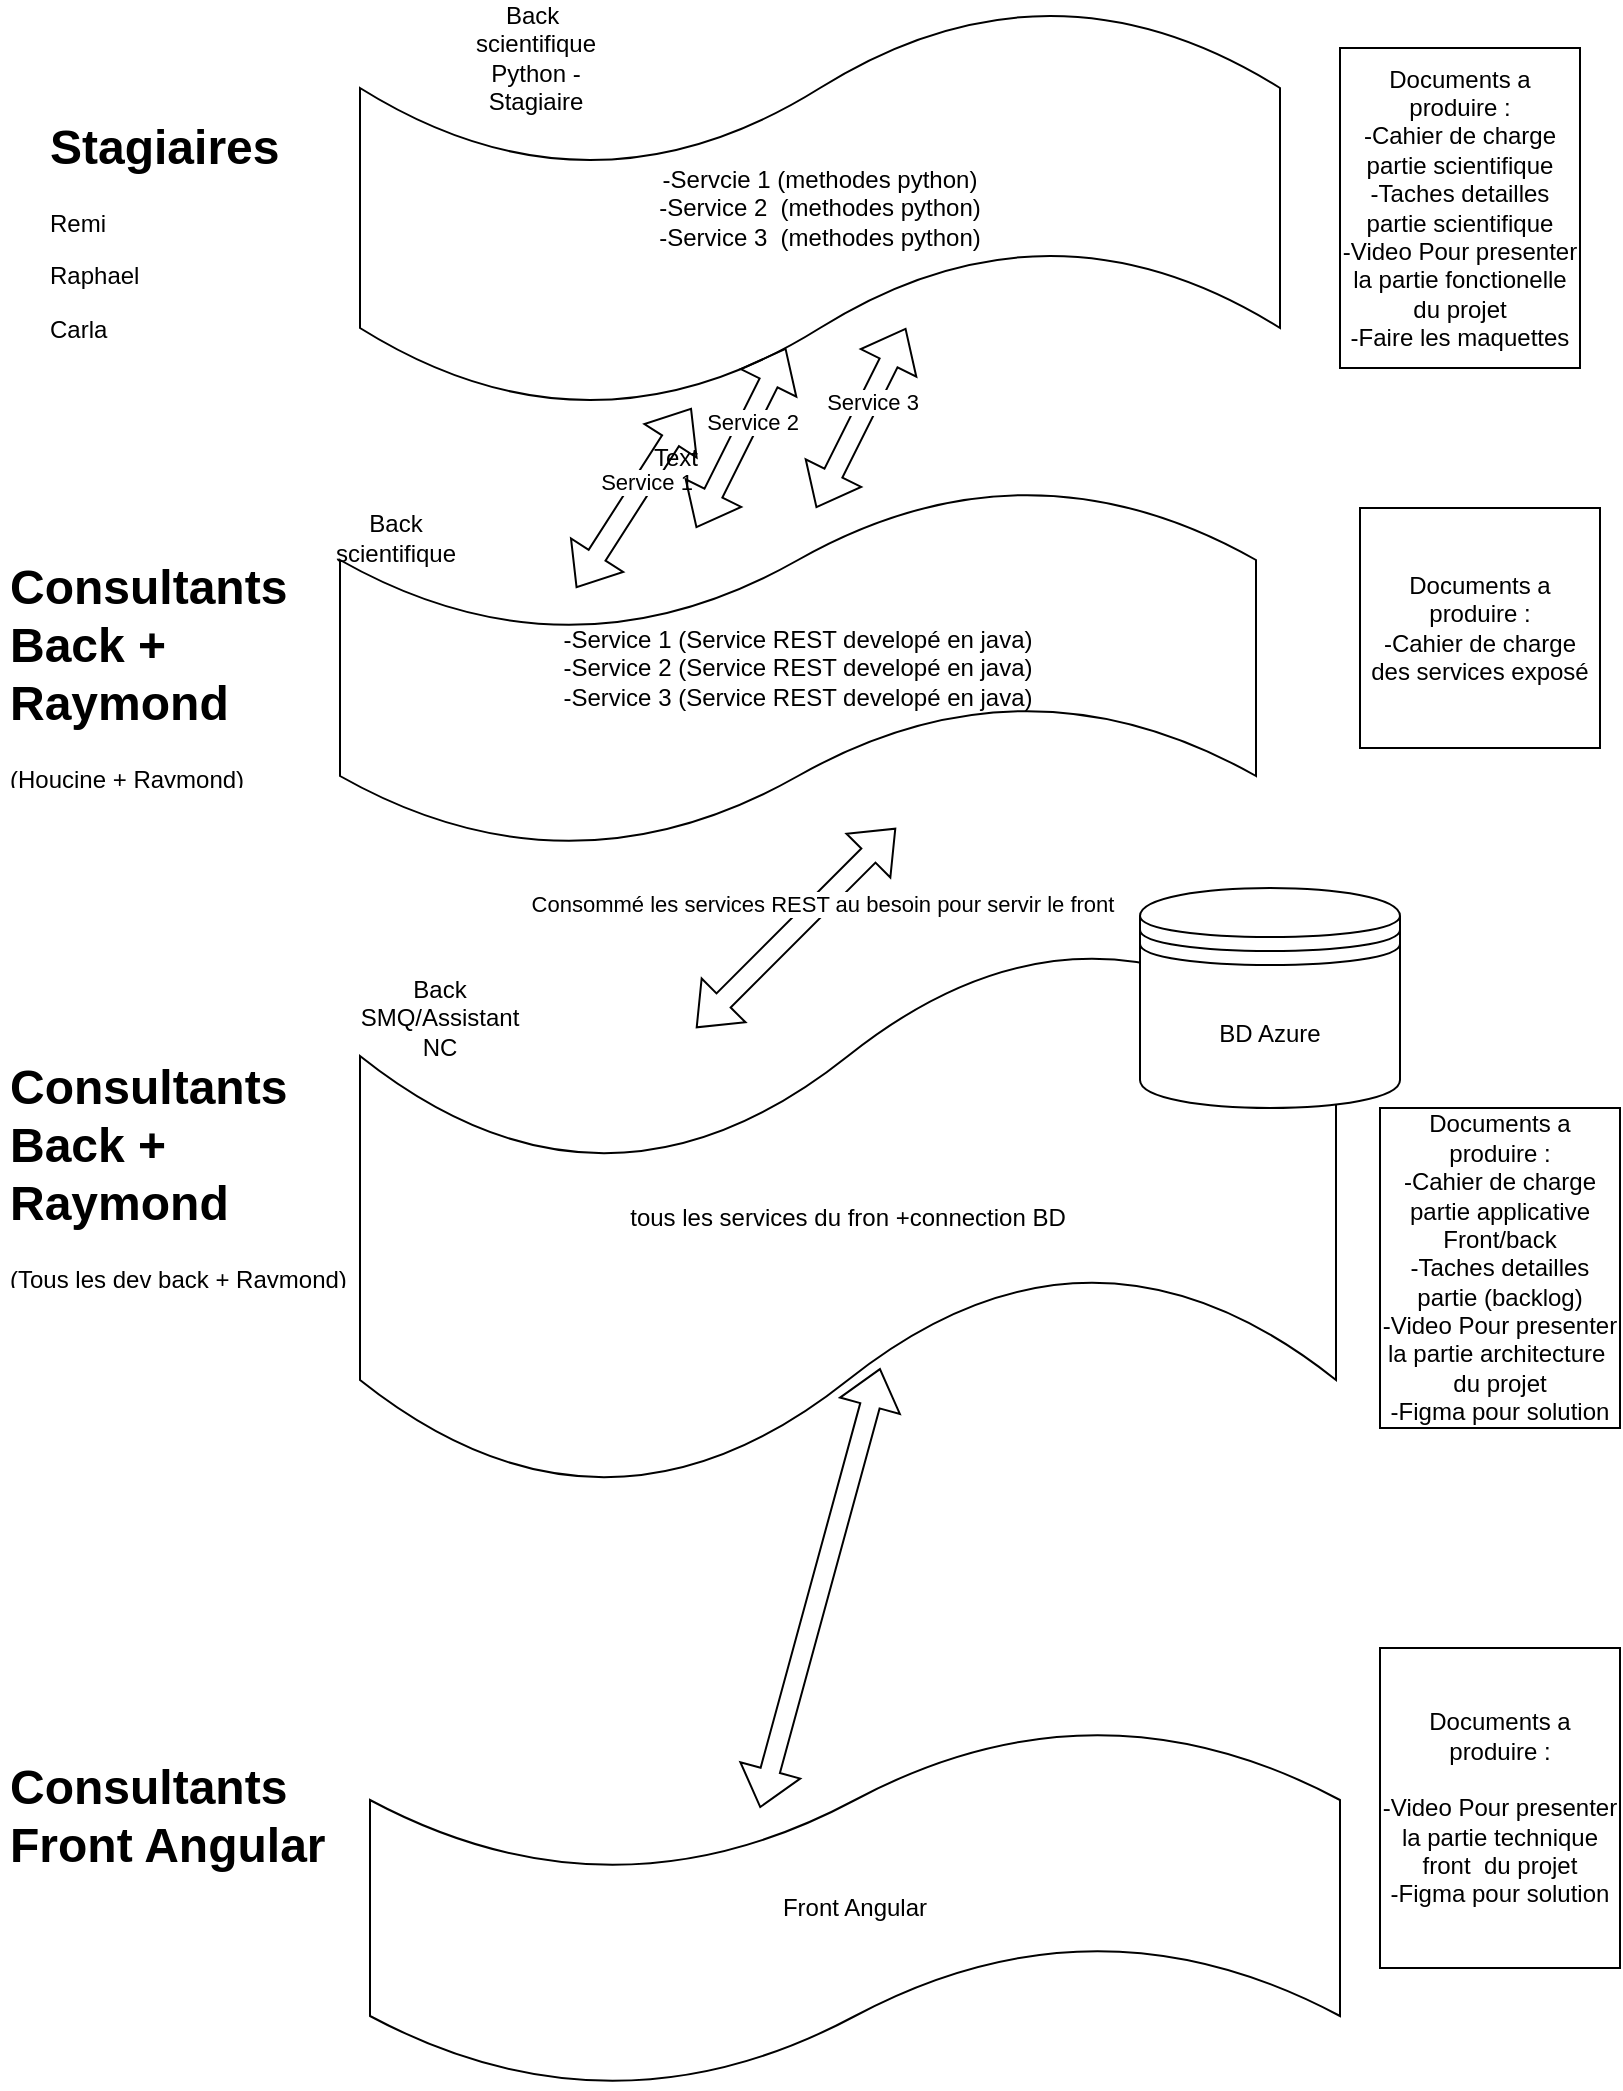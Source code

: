 <mxfile version="21.1.7" type="github">
  <diagram name="Page-1" id="3qN4sVcazJbjcatruP4M">
    <mxGraphModel dx="1026" dy="532" grid="1" gridSize="10" guides="1" tooltips="1" connect="1" arrows="1" fold="1" page="1" pageScale="1" pageWidth="827" pageHeight="1169" math="0" shadow="0">
      <root>
        <mxCell id="0" />
        <mxCell id="1" parent="0" />
        <mxCell id="JKdy6dtFa4f12Sg1-I06-1" value="-Servcie 1 (methodes python)&lt;br&gt;-Service 2&amp;nbsp;&amp;nbsp;(methodes python)&lt;br&gt;-Service 3&amp;nbsp;&amp;nbsp;(methodes python)" style="shape=tape;whiteSpace=wrap;html=1;" vertex="1" parent="1">
          <mxGeometry x="180" y="20" width="460" height="200" as="geometry" />
        </mxCell>
        <mxCell id="JKdy6dtFa4f12Sg1-I06-2" value="Back&amp;nbsp; scientifique Python - Stagiaire" style="text;html=1;strokeColor=none;fillColor=none;align=center;verticalAlign=middle;whiteSpace=wrap;rounded=0;" vertex="1" parent="1">
          <mxGeometry x="238" y="30" width="60" height="30" as="geometry" />
        </mxCell>
        <mxCell id="JKdy6dtFa4f12Sg1-I06-3" value="-Service 1 (Service REST developé en java)&lt;br&gt;-Service 2 (Service REST developé en java)&lt;br&gt;-Service 3 (Service REST developé en java)" style="shape=tape;whiteSpace=wrap;html=1;" vertex="1" parent="1">
          <mxGeometry x="170" y="260" width="458" height="180" as="geometry" />
        </mxCell>
        <mxCell id="JKdy6dtFa4f12Sg1-I06-4" value="Back scientifique" style="text;html=1;strokeColor=none;fillColor=none;align=center;verticalAlign=middle;whiteSpace=wrap;rounded=0;" vertex="1" parent="1">
          <mxGeometry x="168" y="270" width="60" height="30" as="geometry" />
        </mxCell>
        <mxCell id="JKdy6dtFa4f12Sg1-I06-5" value="" style="shape=flexArrow;endArrow=classic;startArrow=classic;html=1;rounded=0;" edge="1" parent="1" target="JKdy6dtFa4f12Sg1-I06-1">
          <mxGeometry width="100" height="100" relative="1" as="geometry">
            <mxPoint x="288" y="310" as="sourcePoint" />
            <mxPoint x="388" y="210" as="targetPoint" />
          </mxGeometry>
        </mxCell>
        <mxCell id="JKdy6dtFa4f12Sg1-I06-7" value="Service 1" style="edgeLabel;html=1;align=center;verticalAlign=middle;resizable=0;points=[];" vertex="1" connectable="0" parent="JKdy6dtFa4f12Sg1-I06-5">
          <mxGeometry x="0.191" y="-1" relative="1" as="geometry">
            <mxPoint as="offset" />
          </mxGeometry>
        </mxCell>
        <mxCell id="JKdy6dtFa4f12Sg1-I06-8" value="" style="shape=flexArrow;endArrow=classic;startArrow=classic;html=1;rounded=0;" edge="1" parent="1">
          <mxGeometry width="100" height="100" relative="1" as="geometry">
            <mxPoint x="348" y="280" as="sourcePoint" />
            <mxPoint x="393" y="190" as="targetPoint" />
          </mxGeometry>
        </mxCell>
        <mxCell id="JKdy6dtFa4f12Sg1-I06-9" value="Service 2" style="edgeLabel;html=1;align=center;verticalAlign=middle;resizable=0;points=[];" vertex="1" connectable="0" parent="JKdy6dtFa4f12Sg1-I06-8">
          <mxGeometry x="0.191" y="-1" relative="1" as="geometry">
            <mxPoint as="offset" />
          </mxGeometry>
        </mxCell>
        <mxCell id="JKdy6dtFa4f12Sg1-I06-10" value="" style="shape=flexArrow;endArrow=classic;startArrow=classic;html=1;rounded=0;" edge="1" parent="1">
          <mxGeometry width="100" height="100" relative="1" as="geometry">
            <mxPoint x="408" y="270" as="sourcePoint" />
            <mxPoint x="453" y="180" as="targetPoint" />
          </mxGeometry>
        </mxCell>
        <mxCell id="JKdy6dtFa4f12Sg1-I06-11" value="Service 3" style="edgeLabel;html=1;align=center;verticalAlign=middle;resizable=0;points=[];" vertex="1" connectable="0" parent="JKdy6dtFa4f12Sg1-I06-10">
          <mxGeometry x="0.191" y="-1" relative="1" as="geometry">
            <mxPoint as="offset" />
          </mxGeometry>
        </mxCell>
        <mxCell id="JKdy6dtFa4f12Sg1-I06-12" value="tous les services du fron +connection BD" style="shape=tape;whiteSpace=wrap;html=1;" vertex="1" parent="1">
          <mxGeometry x="180" y="490" width="488" height="270" as="geometry" />
        </mxCell>
        <mxCell id="JKdy6dtFa4f12Sg1-I06-13" value="Back SMQ/Assistant NC" style="text;html=1;strokeColor=none;fillColor=none;align=center;verticalAlign=middle;whiteSpace=wrap;rounded=0;" vertex="1" parent="1">
          <mxGeometry x="190" y="510" width="60" height="30" as="geometry" />
        </mxCell>
        <mxCell id="JKdy6dtFa4f12Sg1-I06-14" value="" style="shape=flexArrow;endArrow=classic;startArrow=classic;html=1;rounded=0;" edge="1" parent="1">
          <mxGeometry width="100" height="100" relative="1" as="geometry">
            <mxPoint x="348" y="530" as="sourcePoint" />
            <mxPoint x="448" y="430" as="targetPoint" />
            <Array as="points" />
          </mxGeometry>
        </mxCell>
        <mxCell id="JKdy6dtFa4f12Sg1-I06-15" value="Consommé les services REST au besoin pour servir le front" style="edgeLabel;html=1;align=center;verticalAlign=middle;resizable=0;points=[];" vertex="1" connectable="0" parent="JKdy6dtFa4f12Sg1-I06-14">
          <mxGeometry x="0.255" relative="1" as="geometry">
            <mxPoint as="offset" />
          </mxGeometry>
        </mxCell>
        <mxCell id="JKdy6dtFa4f12Sg1-I06-16" value="Text" style="text;html=1;strokeColor=none;fillColor=none;align=center;verticalAlign=middle;whiteSpace=wrap;rounded=0;" vertex="1" parent="1">
          <mxGeometry x="308" y="230" width="60" height="30" as="geometry" />
        </mxCell>
        <mxCell id="JKdy6dtFa4f12Sg1-I06-17" value="&lt;h1&gt;Stagiaires&lt;/h1&gt;&lt;p&gt;Remi&lt;/p&gt;&lt;p&gt;Raphael&lt;/p&gt;&lt;p&gt;Carla&lt;/p&gt;" style="text;html=1;strokeColor=none;fillColor=none;spacing=5;spacingTop=-20;whiteSpace=wrap;overflow=hidden;rounded=0;" vertex="1" parent="1">
          <mxGeometry x="20" y="70" width="190" height="120" as="geometry" />
        </mxCell>
        <mxCell id="JKdy6dtFa4f12Sg1-I06-18" value="Documents a produire :&lt;br&gt;-Cahier de charge partie scientifique&lt;br&gt;-Taches detailles partie scientifique&lt;br&gt;-Video Pour presenter la partie fonctionelle du projet&lt;br&gt;-Faire les maquettes" style="rounded=0;whiteSpace=wrap;html=1;" vertex="1" parent="1">
          <mxGeometry x="670" y="40" width="120" height="160" as="geometry" />
        </mxCell>
        <mxCell id="JKdy6dtFa4f12Sg1-I06-19" value="&lt;h1&gt;Consultants Back + Raymond&lt;/h1&gt;&lt;p&gt;(Houcine + Raymond)&lt;/p&gt;" style="text;html=1;strokeColor=none;fillColor=none;spacing=5;spacingTop=-20;whiteSpace=wrap;overflow=hidden;rounded=0;" vertex="1" parent="1">
          <mxGeometry y="290" width="190" height="120" as="geometry" />
        </mxCell>
        <mxCell id="JKdy6dtFa4f12Sg1-I06-20" value="&lt;h1&gt;Consultants Back + Raymond&lt;/h1&gt;&lt;p&gt;(Tous les dev back + Raymond)&lt;/p&gt;" style="text;html=1;strokeColor=none;fillColor=none;spacing=5;spacingTop=-20;whiteSpace=wrap;overflow=hidden;rounded=0;" vertex="1" parent="1">
          <mxGeometry y="540" width="190" height="120" as="geometry" />
        </mxCell>
        <mxCell id="JKdy6dtFa4f12Sg1-I06-24" value="BD Azure" style="shape=datastore;whiteSpace=wrap;html=1;" vertex="1" parent="1">
          <mxGeometry x="570" y="460" width="130" height="110" as="geometry" />
        </mxCell>
        <mxCell id="JKdy6dtFa4f12Sg1-I06-25" value="Documents a produire :&lt;br&gt;-Cahier de charge des services exposé" style="rounded=0;whiteSpace=wrap;html=1;" vertex="1" parent="1">
          <mxGeometry x="680" y="270" width="120" height="120" as="geometry" />
        </mxCell>
        <mxCell id="JKdy6dtFa4f12Sg1-I06-26" value="Documents a produire :&lt;br&gt;-Cahier de charge partie applicative Front/back&lt;br&gt;-Taches detailles partie (backlog)&lt;br&gt;-Video Pour presenter la partie architecture&amp;nbsp; du projet&lt;br&gt;-Figma pour solution" style="rounded=0;whiteSpace=wrap;html=1;" vertex="1" parent="1">
          <mxGeometry x="690" y="570" width="120" height="160" as="geometry" />
        </mxCell>
        <mxCell id="JKdy6dtFa4f12Sg1-I06-27" value="Front Angular" style="shape=tape;whiteSpace=wrap;html=1;" vertex="1" parent="1">
          <mxGeometry x="185" y="880" width="485" height="180" as="geometry" />
        </mxCell>
        <mxCell id="JKdy6dtFa4f12Sg1-I06-28" value="&lt;h1&gt;Consultants Front Angular&amp;nbsp; &amp;nbsp;&lt;/h1&gt;" style="text;html=1;strokeColor=none;fillColor=none;spacing=5;spacingTop=-20;whiteSpace=wrap;overflow=hidden;rounded=0;" vertex="1" parent="1">
          <mxGeometry y="890" width="190" height="120" as="geometry" />
        </mxCell>
        <mxCell id="JKdy6dtFa4f12Sg1-I06-29" value="" style="shape=flexArrow;endArrow=classic;startArrow=classic;html=1;rounded=0;entryX=0.533;entryY=0.778;entryDx=0;entryDy=0;entryPerimeter=0;" edge="1" parent="1" target="JKdy6dtFa4f12Sg1-I06-12">
          <mxGeometry width="100" height="100" relative="1" as="geometry">
            <mxPoint x="380" y="920" as="sourcePoint" />
            <mxPoint x="480" y="820" as="targetPoint" />
          </mxGeometry>
        </mxCell>
        <mxCell id="JKdy6dtFa4f12Sg1-I06-30" value="Documents a produire :&lt;br&gt;&lt;br&gt;-Video Pour presenter la partie technique front&amp;nbsp; du projet&lt;br&gt;-Figma pour solution" style="rounded=0;whiteSpace=wrap;html=1;" vertex="1" parent="1">
          <mxGeometry x="690" y="840" width="120" height="160" as="geometry" />
        </mxCell>
      </root>
    </mxGraphModel>
  </diagram>
</mxfile>

